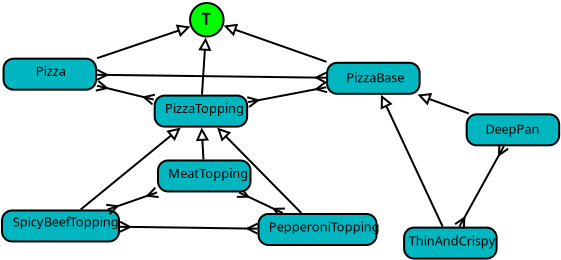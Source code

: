 <?xml version="1.0" encoding="UTF-8"?>
<dia:diagram xmlns:dia="http://www.lysator.liu.se/~alla/dia/">
  <dia:layer name="Tło" visible="true">
    <dia:group>
      <dia:object type="Geometric - Perfect Circle" version="0" id="O0">
        <dia:attribute name="obj_pos">
          <dia:point val="20.121,5.05"/>
        </dia:attribute>
        <dia:attribute name="obj_bb">
          <dia:rectangle val="20.071,5.0;21.846,6.775"/>
        </dia:attribute>
        <dia:attribute name="elem_corner">
          <dia:point val="20.121,5.05"/>
        </dia:attribute>
        <dia:attribute name="elem_width">
          <dia:real val="1.675"/>
        </dia:attribute>
        <dia:attribute name="elem_height">
          <dia:real val="1.675"/>
        </dia:attribute>
        <dia:attribute name="line_width">
          <dia:real val="0.1"/>
        </dia:attribute>
        <dia:attribute name="line_colour">
          <dia:color val="#000000"/>
        </dia:attribute>
        <dia:attribute name="fill_colour">
          <dia:color val="#00ff00"/>
        </dia:attribute>
        <dia:attribute name="show_background">
          <dia:boolean val="true"/>
        </dia:attribute>
        <dia:attribute name="line_style">
          <dia:enum val="0"/>
          <dia:real val="1"/>
        </dia:attribute>
        <dia:attribute name="flip_horizontal">
          <dia:boolean val="false"/>
        </dia:attribute>
        <dia:attribute name="flip_vertical">
          <dia:boolean val="false"/>
        </dia:attribute>
      </dia:object>
      <dia:object type="Standard - Text" version="1" id="O1">
        <dia:attribute name="obj_pos">
          <dia:point val="20.696,6.138"/>
        </dia:attribute>
        <dia:attribute name="obj_bb">
          <dia:rectangle val="20.696,5.46;21.194,6.633"/>
        </dia:attribute>
        <dia:attribute name="text">
          <dia:composite type="text">
            <dia:attribute name="string">
              <dia:string>#T#</dia:string>
            </dia:attribute>
            <dia:attribute name="font">
              <dia:font family="sans" style="80" name="Helvetica-Bold"/>
            </dia:attribute>
            <dia:attribute name="height">
              <dia:real val="1"/>
            </dia:attribute>
            <dia:attribute name="pos">
              <dia:point val="20.696,6.138"/>
            </dia:attribute>
            <dia:attribute name="color">
              <dia:color val="#000000"/>
            </dia:attribute>
            <dia:attribute name="alignment">
              <dia:enum val="0"/>
            </dia:attribute>
          </dia:composite>
        </dia:attribute>
        <dia:attribute name="valign">
          <dia:enum val="3"/>
        </dia:attribute>
      </dia:object>
    </dia:group>
    <dia:group>
      <dia:object type="Standard - Box" version="0" id="O2">
        <dia:attribute name="obj_pos">
          <dia:point val="10.795,7.835"/>
        </dia:attribute>
        <dia:attribute name="obj_bb">
          <dia:rectangle val="10.745,7.785;15.47,9.435"/>
        </dia:attribute>
        <dia:attribute name="elem_corner">
          <dia:point val="10.795,7.835"/>
        </dia:attribute>
        <dia:attribute name="elem_width">
          <dia:real val="4.625"/>
        </dia:attribute>
        <dia:attribute name="elem_height">
          <dia:real val="1.55"/>
        </dia:attribute>
        <dia:attribute name="inner_color">
          <dia:color val="#00b6c1"/>
        </dia:attribute>
        <dia:attribute name="show_background">
          <dia:boolean val="true"/>
        </dia:attribute>
        <dia:attribute name="corner_radius">
          <dia:real val="0.5"/>
        </dia:attribute>
      </dia:object>
      <dia:object type="Standard - Text" version="1" id="O3">
        <dia:attribute name="obj_pos">
          <dia:point val="12.407,8.685"/>
        </dia:attribute>
        <dia:attribute name="obj_bb">
          <dia:rectangle val="12.407,8.143;13.877,9.083"/>
        </dia:attribute>
        <dia:attribute name="text">
          <dia:composite type="text">
            <dia:attribute name="string">
              <dia:string>#Pizza#</dia:string>
            </dia:attribute>
            <dia:attribute name="font">
              <dia:font family="sans" style="0" name="Helvetica"/>
            </dia:attribute>
            <dia:attribute name="height">
              <dia:real val="0.8"/>
            </dia:attribute>
            <dia:attribute name="pos">
              <dia:point val="12.407,8.685"/>
            </dia:attribute>
            <dia:attribute name="color">
              <dia:color val="#000000"/>
            </dia:attribute>
            <dia:attribute name="alignment">
              <dia:enum val="0"/>
            </dia:attribute>
          </dia:composite>
        </dia:attribute>
        <dia:attribute name="valign">
          <dia:enum val="3"/>
        </dia:attribute>
      </dia:object>
    </dia:group>
    <dia:group>
      <dia:object type="Standard - Box" version="0" id="O4">
        <dia:attribute name="obj_pos">
          <dia:point val="26.972,8.041"/>
        </dia:attribute>
        <dia:attribute name="obj_bb">
          <dia:rectangle val="26.922,7.991;31.647,9.641"/>
        </dia:attribute>
        <dia:attribute name="elem_corner">
          <dia:point val="26.972,8.041"/>
        </dia:attribute>
        <dia:attribute name="elem_width">
          <dia:real val="4.625"/>
        </dia:attribute>
        <dia:attribute name="elem_height">
          <dia:real val="1.55"/>
        </dia:attribute>
        <dia:attribute name="inner_color">
          <dia:color val="#00b6c1"/>
        </dia:attribute>
        <dia:attribute name="show_background">
          <dia:boolean val="true"/>
        </dia:attribute>
        <dia:attribute name="corner_radius">
          <dia:real val="0.5"/>
        </dia:attribute>
      </dia:object>
      <dia:object type="Standard - Text" version="1" id="O5">
        <dia:attribute name="obj_pos">
          <dia:point val="27.935,9.016"/>
        </dia:attribute>
        <dia:attribute name="obj_bb">
          <dia:rectangle val="27.935,8.474;30.827,9.414"/>
        </dia:attribute>
        <dia:attribute name="text">
          <dia:composite type="text">
            <dia:attribute name="string">
              <dia:string>#PizzaBase#</dia:string>
            </dia:attribute>
            <dia:attribute name="font">
              <dia:font family="sans" style="0" name="Helvetica"/>
            </dia:attribute>
            <dia:attribute name="height">
              <dia:real val="0.8"/>
            </dia:attribute>
            <dia:attribute name="pos">
              <dia:point val="27.935,9.016"/>
            </dia:attribute>
            <dia:attribute name="color">
              <dia:color val="#000000"/>
            </dia:attribute>
            <dia:attribute name="alignment">
              <dia:enum val="0"/>
            </dia:attribute>
          </dia:composite>
        </dia:attribute>
        <dia:attribute name="valign">
          <dia:enum val="3"/>
        </dia:attribute>
      </dia:object>
    </dia:group>
    <dia:group>
      <dia:object type="Standard - Box" version="0" id="O6">
        <dia:attribute name="obj_pos">
          <dia:point val="18.35,9.679"/>
        </dia:attribute>
        <dia:attribute name="obj_bb">
          <dia:rectangle val="18.3,9.629;23.025,11.279"/>
        </dia:attribute>
        <dia:attribute name="elem_corner">
          <dia:point val="18.35,9.679"/>
        </dia:attribute>
        <dia:attribute name="elem_width">
          <dia:real val="4.625"/>
        </dia:attribute>
        <dia:attribute name="elem_height">
          <dia:real val="1.55"/>
        </dia:attribute>
        <dia:attribute name="inner_color">
          <dia:color val="#00b6c1"/>
        </dia:attribute>
        <dia:attribute name="show_background">
          <dia:boolean val="true"/>
        </dia:attribute>
        <dia:attribute name="corner_radius">
          <dia:real val="0.5"/>
        </dia:attribute>
      </dia:object>
      <dia:object type="Standard - Text" version="1" id="O7">
        <dia:attribute name="obj_pos">
          <dia:point val="18.862,10.554"/>
        </dia:attribute>
        <dia:attribute name="obj_bb">
          <dia:rectangle val="18.862,10.011;22.59,10.951"/>
        </dia:attribute>
        <dia:attribute name="text">
          <dia:composite type="text">
            <dia:attribute name="string">
              <dia:string>#PizzaTopping#</dia:string>
            </dia:attribute>
            <dia:attribute name="font">
              <dia:font family="sans" style="0" name="Helvetica"/>
            </dia:attribute>
            <dia:attribute name="height">
              <dia:real val="0.8"/>
            </dia:attribute>
            <dia:attribute name="pos">
              <dia:point val="18.862,10.554"/>
            </dia:attribute>
            <dia:attribute name="color">
              <dia:color val="#000000"/>
            </dia:attribute>
            <dia:attribute name="alignment">
              <dia:enum val="0"/>
            </dia:attribute>
          </dia:composite>
        </dia:attribute>
        <dia:attribute name="valign">
          <dia:enum val="3"/>
        </dia:attribute>
      </dia:object>
    </dia:group>
    <dia:object type="Standard - Line" version="0" id="O8">
      <dia:attribute name="obj_pos">
        <dia:point val="20.716,9.629"/>
      </dia:attribute>
      <dia:attribute name="obj_bb">
        <dia:rectangle val="20.399,6.691;21.403,9.682"/>
      </dia:attribute>
      <dia:attribute name="conn_endpoints">
        <dia:point val="20.716,9.629"/>
        <dia:point val="20.901,6.773"/>
      </dia:attribute>
      <dia:attribute name="numcp">
        <dia:int val="1"/>
      </dia:attribute>
      <dia:attribute name="end_arrow">
        <dia:enum val="2"/>
      </dia:attribute>
      <dia:attribute name="end_arrow_length">
        <dia:real val="0.5"/>
      </dia:attribute>
      <dia:attribute name="end_arrow_width">
        <dia:real val="0.5"/>
      </dia:attribute>
      <dia:connections>
        <dia:connection handle="0" to="O6" connection="8"/>
        <dia:connection handle="1" to="O0" connection="8"/>
      </dia:connections>
    </dia:object>
    <dia:object type="Standard - Line" version="0" id="O9">
      <dia:attribute name="obj_pos">
        <dia:point val="26.941,7.992"/>
      </dia:attribute>
      <dia:attribute name="obj_bb">
        <dia:rectangle val="21.579,5.692;27.005,8.056"/>
      </dia:attribute>
      <dia:attribute name="conn_endpoints">
        <dia:point val="26.941,7.992"/>
        <dia:point val="21.792,6.181"/>
      </dia:attribute>
      <dia:attribute name="numcp">
        <dia:int val="1"/>
      </dia:attribute>
      <dia:attribute name="end_arrow">
        <dia:enum val="2"/>
      </dia:attribute>
      <dia:attribute name="end_arrow_length">
        <dia:real val="0.5"/>
      </dia:attribute>
      <dia:attribute name="end_arrow_width">
        <dia:real val="0.5"/>
      </dia:attribute>
      <dia:connections>
        <dia:connection handle="0" to="O4" connection="8"/>
        <dia:connection handle="1" to="O0" connection="8"/>
      </dia:connections>
    </dia:object>
    <dia:object type="Standard - Line" version="0" id="O10">
      <dia:attribute name="obj_pos">
        <dia:point val="15.47,7.809"/>
      </dia:attribute>
      <dia:attribute name="obj_bb">
        <dia:rectangle val="15.406,5.737;20.347,7.873"/>
      </dia:attribute>
      <dia:attribute name="conn_endpoints">
        <dia:point val="15.47,7.809"/>
        <dia:point val="20.139,6.227"/>
      </dia:attribute>
      <dia:attribute name="numcp">
        <dia:int val="1"/>
      </dia:attribute>
      <dia:attribute name="end_arrow">
        <dia:enum val="2"/>
      </dia:attribute>
      <dia:attribute name="end_arrow_length">
        <dia:real val="0.5"/>
      </dia:attribute>
      <dia:attribute name="end_arrow_width">
        <dia:real val="0.5"/>
      </dia:attribute>
      <dia:connections>
        <dia:connection handle="0" to="O2" connection="8"/>
      </dia:connections>
    </dia:object>
    <dia:object type="Standard - Line" version="0" id="O11">
      <dia:attribute name="obj_pos">
        <dia:point val="18.3,9.878"/>
      </dia:attribute>
      <dia:attribute name="obj_bb">
        <dia:rectangle val="15.302,8.689;18.467,10.375"/>
      </dia:attribute>
      <dia:attribute name="conn_endpoints">
        <dia:point val="18.3,9.878"/>
        <dia:point val="15.469,9.187"/>
      </dia:attribute>
      <dia:attribute name="numcp">
        <dia:int val="1"/>
      </dia:attribute>
      <dia:attribute name="start_arrow">
        <dia:enum val="20"/>
      </dia:attribute>
      <dia:attribute name="start_arrow_length">
        <dia:real val="0.5"/>
      </dia:attribute>
      <dia:attribute name="start_arrow_width">
        <dia:real val="0.5"/>
      </dia:attribute>
      <dia:attribute name="end_arrow">
        <dia:enum val="20"/>
      </dia:attribute>
      <dia:attribute name="end_arrow_length">
        <dia:real val="0.5"/>
      </dia:attribute>
      <dia:attribute name="end_arrow_width">
        <dia:real val="0.5"/>
      </dia:attribute>
      <dia:connections>
        <dia:connection handle="0" to="O6" connection="8"/>
        <dia:connection handle="1" to="O2" connection="8"/>
      </dia:connections>
    </dia:object>
    <dia:object type="Standard - Line" version="0" id="O12">
      <dia:attribute name="obj_pos">
        <dia:point val="22.566,14.519"/>
      </dia:attribute>
      <dia:attribute name="obj_bb">
        <dia:rectangle val="22.308,14.046;25.015,16.027"/>
      </dia:attribute>
      <dia:attribute name="conn_endpoints">
        <dia:point val="22.566,14.519"/>
        <dia:point val="24.757,15.554"/>
      </dia:attribute>
      <dia:attribute name="numcp">
        <dia:int val="1"/>
      </dia:attribute>
      <dia:attribute name="start_arrow">
        <dia:enum val="20"/>
      </dia:attribute>
      <dia:attribute name="start_arrow_length">
        <dia:real val="0.5"/>
      </dia:attribute>
      <dia:attribute name="start_arrow_width">
        <dia:real val="0.5"/>
      </dia:attribute>
      <dia:attribute name="end_arrow">
        <dia:enum val="20"/>
      </dia:attribute>
      <dia:attribute name="end_arrow_length">
        <dia:real val="0.5"/>
      </dia:attribute>
      <dia:attribute name="end_arrow_width">
        <dia:real val="0.5"/>
      </dia:attribute>
      <dia:connections>
        <dia:connection handle="0" to="O23" connection="8"/>
        <dia:connection handle="1" to="O21" connection="8"/>
      </dia:connections>
    </dia:object>
    <dia:object type="Standard - Line" version="0" id="O13">
      <dia:attribute name="obj_pos">
        <dia:point val="26.922,8.786"/>
      </dia:attribute>
      <dia:attribute name="obj_bb">
        <dia:rectangle val="15.413,8.14;26.979,9.287"/>
      </dia:attribute>
      <dia:attribute name="conn_endpoints">
        <dia:point val="26.922,8.786"/>
        <dia:point val="15.469,8.64"/>
      </dia:attribute>
      <dia:attribute name="numcp">
        <dia:int val="1"/>
      </dia:attribute>
      <dia:attribute name="start_arrow">
        <dia:enum val="20"/>
      </dia:attribute>
      <dia:attribute name="start_arrow_length">
        <dia:real val="0.5"/>
      </dia:attribute>
      <dia:attribute name="start_arrow_width">
        <dia:real val="0.5"/>
      </dia:attribute>
      <dia:attribute name="end_arrow">
        <dia:enum val="20"/>
      </dia:attribute>
      <dia:attribute name="end_arrow_length">
        <dia:real val="0.5"/>
      </dia:attribute>
      <dia:attribute name="end_arrow_width">
        <dia:real val="0.5"/>
      </dia:attribute>
      <dia:connections>
        <dia:connection handle="0" to="O4" connection="8"/>
        <dia:connection handle="1" to="O2" connection="8"/>
      </dia:connections>
    </dia:object>
    <dia:group>
      <dia:object type="Standard - Box" version="0" id="O14">
        <dia:attribute name="obj_pos">
          <dia:point val="30.822,16.279"/>
        </dia:attribute>
        <dia:attribute name="obj_bb">
          <dia:rectangle val="30.772,16.229;35.497,17.879"/>
        </dia:attribute>
        <dia:attribute name="elem_corner">
          <dia:point val="30.822,16.279"/>
        </dia:attribute>
        <dia:attribute name="elem_width">
          <dia:real val="4.625"/>
        </dia:attribute>
        <dia:attribute name="elem_height">
          <dia:real val="1.55"/>
        </dia:attribute>
        <dia:attribute name="inner_color">
          <dia:color val="#00b6c1"/>
        </dia:attribute>
        <dia:attribute name="show_background">
          <dia:boolean val="true"/>
        </dia:attribute>
        <dia:attribute name="corner_radius">
          <dia:real val="0.5"/>
        </dia:attribute>
      </dia:object>
      <dia:object type="Standard - Text" version="1" id="O15">
        <dia:attribute name="obj_pos">
          <dia:point val="31.06,17.179"/>
        </dia:attribute>
        <dia:attribute name="obj_bb">
          <dia:rectangle val="31.06,16.637;35.29,17.576"/>
        </dia:attribute>
        <dia:attribute name="text">
          <dia:composite type="text">
            <dia:attribute name="string">
              <dia:string>#ThinAndCrispy#</dia:string>
            </dia:attribute>
            <dia:attribute name="font">
              <dia:font family="sans" style="0" name="Helvetica"/>
            </dia:attribute>
            <dia:attribute name="height">
              <dia:real val="0.8"/>
            </dia:attribute>
            <dia:attribute name="pos">
              <dia:point val="31.06,17.179"/>
            </dia:attribute>
            <dia:attribute name="color">
              <dia:color val="#000000"/>
            </dia:attribute>
            <dia:attribute name="alignment">
              <dia:enum val="0"/>
            </dia:attribute>
          </dia:composite>
        </dia:attribute>
        <dia:attribute name="valign">
          <dia:enum val="3"/>
        </dia:attribute>
      </dia:object>
    </dia:group>
    <dia:group>
      <dia:object type="Standard - Box" version="0" id="O16">
        <dia:attribute name="obj_pos">
          <dia:point val="33.95,10.617"/>
        </dia:attribute>
        <dia:attribute name="obj_bb">
          <dia:rectangle val="33.9,10.566;38.625,12.216"/>
        </dia:attribute>
        <dia:attribute name="elem_corner">
          <dia:point val="33.95,10.617"/>
        </dia:attribute>
        <dia:attribute name="elem_width">
          <dia:real val="4.625"/>
        </dia:attribute>
        <dia:attribute name="elem_height">
          <dia:real val="1.55"/>
        </dia:attribute>
        <dia:attribute name="inner_color">
          <dia:color val="#00b6c1"/>
        </dia:attribute>
        <dia:attribute name="show_background">
          <dia:boolean val="true"/>
        </dia:attribute>
        <dia:attribute name="corner_radius">
          <dia:real val="0.5"/>
        </dia:attribute>
      </dia:object>
      <dia:object type="Standard - Text" version="1" id="O17">
        <dia:attribute name="obj_pos">
          <dia:point val="34.887,11.591"/>
        </dia:attribute>
        <dia:attribute name="obj_bb">
          <dia:rectangle val="34.887,11.049;37.482,11.989"/>
        </dia:attribute>
        <dia:attribute name="text">
          <dia:composite type="text">
            <dia:attribute name="string">
              <dia:string>#DeepPan#</dia:string>
            </dia:attribute>
            <dia:attribute name="font">
              <dia:font family="sans" style="0" name="Helvetica"/>
            </dia:attribute>
            <dia:attribute name="height">
              <dia:real val="0.8"/>
            </dia:attribute>
            <dia:attribute name="pos">
              <dia:point val="34.887,11.591"/>
            </dia:attribute>
            <dia:attribute name="color">
              <dia:color val="#000000"/>
            </dia:attribute>
            <dia:attribute name="alignment">
              <dia:enum val="0"/>
            </dia:attribute>
          </dia:composite>
        </dia:attribute>
        <dia:attribute name="valign">
          <dia:enum val="3"/>
        </dia:attribute>
      </dia:object>
    </dia:group>
    <dia:object type="Standard - Line" version="0" id="O18">
      <dia:attribute name="obj_pos">
        <dia:point val="32.749,16.229"/>
      </dia:attribute>
      <dia:attribute name="obj_bb">
        <dia:rectangle val="29.196,9.385;32.816,16.295"/>
      </dia:attribute>
      <dia:attribute name="conn_endpoints">
        <dia:point val="32.749,16.229"/>
        <dia:point val="29.67,9.642"/>
      </dia:attribute>
      <dia:attribute name="numcp">
        <dia:int val="1"/>
      </dia:attribute>
      <dia:attribute name="end_arrow">
        <dia:enum val="2"/>
      </dia:attribute>
      <dia:attribute name="end_arrow_length">
        <dia:real val="0.5"/>
      </dia:attribute>
      <dia:attribute name="end_arrow_width">
        <dia:real val="0.5"/>
      </dia:attribute>
      <dia:connections>
        <dia:connection handle="0" to="O14" connection="8"/>
        <dia:connection handle="1" to="O4" connection="8"/>
      </dia:connections>
    </dia:object>
    <dia:object type="Standard - Line" version="0" id="O19">
      <dia:attribute name="obj_pos">
        <dia:point val="34.026,10.566"/>
      </dia:attribute>
      <dia:attribute name="obj_bb">
        <dia:rectangle val="31.3,9.155;34.09,10.631"/>
      </dia:attribute>
      <dia:attribute name="conn_endpoints">
        <dia:point val="34.026,10.566"/>
        <dia:point val="31.52,9.642"/>
      </dia:attribute>
      <dia:attribute name="numcp">
        <dia:int val="1"/>
      </dia:attribute>
      <dia:attribute name="end_arrow">
        <dia:enum val="2"/>
      </dia:attribute>
      <dia:attribute name="end_arrow_length">
        <dia:real val="0.5"/>
      </dia:attribute>
      <dia:attribute name="end_arrow_width">
        <dia:real val="0.5"/>
      </dia:attribute>
      <dia:connections>
        <dia:connection handle="0" to="O16" connection="8"/>
        <dia:connection handle="1" to="O4" connection="8"/>
      </dia:connections>
    </dia:object>
    <dia:object type="Standard - Line" version="0" id="O20">
      <dia:attribute name="obj_pos">
        <dia:point val="14.651,15.374"/>
      </dia:attribute>
      <dia:attribute name="obj_bb">
        <dia:rectangle val="14.581,10.861;20.009,15.444"/>
      </dia:attribute>
      <dia:attribute name="conn_endpoints">
        <dia:point val="14.651,15.374"/>
        <dia:point val="19.654,11.279"/>
      </dia:attribute>
      <dia:attribute name="numcp">
        <dia:int val="1"/>
      </dia:attribute>
      <dia:attribute name="end_arrow">
        <dia:enum val="2"/>
      </dia:attribute>
      <dia:attribute name="end_arrow_length">
        <dia:real val="0.5"/>
      </dia:attribute>
      <dia:attribute name="end_arrow_width">
        <dia:real val="0.5"/>
      </dia:attribute>
      <dia:connections>
        <dia:connection handle="0" to="O25" connection="8"/>
        <dia:connection handle="1" to="O6" connection="8"/>
      </dia:connections>
    </dia:object>
    <dia:group>
      <dia:object type="Standard - Box" version="0" id="O21">
        <dia:attribute name="obj_pos">
          <dia:point val="23.542,15.599"/>
        </dia:attribute>
        <dia:attribute name="obj_bb">
          <dia:rectangle val="23.492,15.549;29.495,17.199"/>
        </dia:attribute>
        <dia:attribute name="elem_corner">
          <dia:point val="23.542,15.599"/>
        </dia:attribute>
        <dia:attribute name="elem_width">
          <dia:real val="5.902"/>
        </dia:attribute>
        <dia:attribute name="elem_height">
          <dia:real val="1.55"/>
        </dia:attribute>
        <dia:attribute name="inner_color">
          <dia:color val="#00b6c1"/>
        </dia:attribute>
        <dia:attribute name="show_background">
          <dia:boolean val="true"/>
        </dia:attribute>
        <dia:attribute name="corner_radius">
          <dia:real val="0.5"/>
        </dia:attribute>
      </dia:object>
      <dia:object type="Standard - Text" version="1" id="O22">
        <dia:attribute name="obj_pos">
          <dia:point val="24.055,16.474"/>
        </dia:attribute>
        <dia:attribute name="obj_bb">
          <dia:rectangle val="24.055,15.931;29.222,16.872"/>
        </dia:attribute>
        <dia:attribute name="text">
          <dia:composite type="text">
            <dia:attribute name="string">
              <dia:string>#PepperoniTopping#</dia:string>
            </dia:attribute>
            <dia:attribute name="font">
              <dia:font family="sans" style="0" name="Helvetica"/>
            </dia:attribute>
            <dia:attribute name="height">
              <dia:real val="0.8"/>
            </dia:attribute>
            <dia:attribute name="pos">
              <dia:point val="24.055,16.474"/>
            </dia:attribute>
            <dia:attribute name="color">
              <dia:color val="#000000"/>
            </dia:attribute>
            <dia:attribute name="alignment">
              <dia:enum val="0"/>
            </dia:attribute>
          </dia:composite>
        </dia:attribute>
        <dia:attribute name="valign">
          <dia:enum val="3"/>
        </dia:attribute>
      </dia:object>
    </dia:group>
    <dia:group>
      <dia:object type="Standard - Box" version="0" id="O23">
        <dia:attribute name="obj_pos">
          <dia:point val="18.517,12.924"/>
        </dia:attribute>
        <dia:attribute name="obj_bb">
          <dia:rectangle val="18.467,12.874;23.192,14.524"/>
        </dia:attribute>
        <dia:attribute name="elem_corner">
          <dia:point val="18.517,12.924"/>
        </dia:attribute>
        <dia:attribute name="elem_width">
          <dia:real val="4.625"/>
        </dia:attribute>
        <dia:attribute name="elem_height">
          <dia:real val="1.55"/>
        </dia:attribute>
        <dia:attribute name="inner_color">
          <dia:color val="#00b6c1"/>
        </dia:attribute>
        <dia:attribute name="show_background">
          <dia:boolean val="true"/>
        </dia:attribute>
        <dia:attribute name="corner_radius">
          <dia:real val="0.5"/>
        </dia:attribute>
      </dia:object>
      <dia:object type="Standard - Text" version="1" id="O24">
        <dia:attribute name="obj_pos">
          <dia:point val="19.03,13.799"/>
        </dia:attribute>
        <dia:attribute name="obj_bb">
          <dia:rectangle val="19.03,13.257;22.735,14.197"/>
        </dia:attribute>
        <dia:attribute name="text">
          <dia:composite type="text">
            <dia:attribute name="string">
              <dia:string>#MeatTopping#</dia:string>
            </dia:attribute>
            <dia:attribute name="font">
              <dia:font family="sans" style="0" name="Helvetica"/>
            </dia:attribute>
            <dia:attribute name="height">
              <dia:real val="0.8"/>
            </dia:attribute>
            <dia:attribute name="pos">
              <dia:point val="19.03,13.799"/>
            </dia:attribute>
            <dia:attribute name="color">
              <dia:color val="#000000"/>
            </dia:attribute>
            <dia:attribute name="alignment">
              <dia:enum val="0"/>
            </dia:attribute>
          </dia:composite>
        </dia:attribute>
        <dia:attribute name="valign">
          <dia:enum val="3"/>
        </dia:attribute>
      </dia:object>
    </dia:group>
    <dia:group>
      <dia:object type="Standard - Box" version="0" id="O25">
        <dia:attribute name="obj_pos">
          <dia:point val="10.717,15.424"/>
        </dia:attribute>
        <dia:attribute name="obj_bb">
          <dia:rectangle val="10.667,15.374;16.62,17.024"/>
        </dia:attribute>
        <dia:attribute name="elem_corner">
          <dia:point val="10.717,15.424"/>
        </dia:attribute>
        <dia:attribute name="elem_width">
          <dia:real val="5.852"/>
        </dia:attribute>
        <dia:attribute name="elem_height">
          <dia:real val="1.55"/>
        </dia:attribute>
        <dia:attribute name="inner_color">
          <dia:color val="#00b6c1"/>
        </dia:attribute>
        <dia:attribute name="show_background">
          <dia:boolean val="true"/>
        </dia:attribute>
        <dia:attribute name="corner_radius">
          <dia:real val="0.5"/>
        </dia:attribute>
      </dia:object>
      <dia:object type="Standard - Text" version="1" id="O26">
        <dia:attribute name="obj_pos">
          <dia:point val="11.255,16.224"/>
        </dia:attribute>
        <dia:attribute name="obj_bb">
          <dia:rectangle val="11.255,15.681;16.405,16.622"/>
        </dia:attribute>
        <dia:attribute name="text">
          <dia:composite type="text">
            <dia:attribute name="string">
              <dia:string>#SpicyBeefTopping#</dia:string>
            </dia:attribute>
            <dia:attribute name="font">
              <dia:font family="sans" style="0" name="Helvetica"/>
            </dia:attribute>
            <dia:attribute name="height">
              <dia:real val="0.8"/>
            </dia:attribute>
            <dia:attribute name="pos">
              <dia:point val="11.255,16.224"/>
            </dia:attribute>
            <dia:attribute name="color">
              <dia:color val="#000000"/>
            </dia:attribute>
            <dia:attribute name="alignment">
              <dia:enum val="0"/>
            </dia:attribute>
          </dia:composite>
        </dia:attribute>
        <dia:attribute name="valign">
          <dia:enum val="3"/>
        </dia:attribute>
      </dia:object>
    </dia:group>
    <dia:object type="Standard - Line" version="0" id="O27">
      <dia:attribute name="obj_pos">
        <dia:point val="25.681,15.549"/>
      </dia:attribute>
      <dia:attribute name="obj_bb">
        <dia:rectangle val="21.083,10.892;25.752,15.62"/>
      </dia:attribute>
      <dia:attribute name="conn_endpoints">
        <dia:point val="25.681,15.549"/>
        <dia:point val="21.474,11.278"/>
      </dia:attribute>
      <dia:attribute name="numcp">
        <dia:int val="1"/>
      </dia:attribute>
      <dia:attribute name="end_arrow">
        <dia:enum val="2"/>
      </dia:attribute>
      <dia:attribute name="end_arrow_length">
        <dia:real val="0.5"/>
      </dia:attribute>
      <dia:attribute name="end_arrow_width">
        <dia:real val="0.5"/>
      </dia:attribute>
      <dia:connections>
        <dia:connection handle="0" to="O21" connection="8"/>
        <dia:connection handle="1" to="O6" connection="8"/>
      </dia:connections>
    </dia:object>
    <dia:object type="Standard - Line" version="0" id="O28">
      <dia:attribute name="obj_pos">
        <dia:point val="20.787,12.874"/>
      </dia:attribute>
      <dia:attribute name="obj_bb">
        <dia:rectangle val="20.203,11.203;21.207,12.927"/>
      </dia:attribute>
      <dia:attribute name="conn_endpoints">
        <dia:point val="20.787,12.874"/>
        <dia:point val="20.705,11.279"/>
      </dia:attribute>
      <dia:attribute name="numcp">
        <dia:int val="1"/>
      </dia:attribute>
      <dia:attribute name="end_arrow">
        <dia:enum val="2"/>
      </dia:attribute>
      <dia:attribute name="end_arrow_length">
        <dia:real val="0.5"/>
      </dia:attribute>
      <dia:attribute name="end_arrow_width">
        <dia:real val="0.5"/>
      </dia:attribute>
      <dia:connections>
        <dia:connection handle="0" to="O23" connection="8"/>
        <dia:connection handle="1" to="O6" connection="8"/>
      </dia:connections>
    </dia:object>
    <dia:object type="Standard - Line" version="0" id="O29">
      <dia:attribute name="obj_pos">
        <dia:point val="16.008,15.376"/>
      </dia:attribute>
      <dia:attribute name="obj_bb">
        <dia:rectangle val="15.797,14.032;18.679,15.865"/>
      </dia:attribute>
      <dia:attribute name="conn_endpoints">
        <dia:point val="16.008,15.376"/>
        <dia:point val="18.467,14.521"/>
      </dia:attribute>
      <dia:attribute name="numcp">
        <dia:int val="1"/>
      </dia:attribute>
      <dia:attribute name="start_arrow">
        <dia:enum val="20"/>
      </dia:attribute>
      <dia:attribute name="start_arrow_length">
        <dia:real val="0.5"/>
      </dia:attribute>
      <dia:attribute name="start_arrow_width">
        <dia:real val="0.5"/>
      </dia:attribute>
      <dia:attribute name="end_arrow">
        <dia:enum val="20"/>
      </dia:attribute>
      <dia:attribute name="end_arrow_length">
        <dia:real val="0.5"/>
      </dia:attribute>
      <dia:attribute name="end_arrow_width">
        <dia:real val="0.5"/>
      </dia:attribute>
      <dia:connections>
        <dia:connection handle="0" to="O25" connection="8"/>
        <dia:connection handle="1" to="O23" connection="8"/>
      </dia:connections>
    </dia:object>
    <dia:object type="Standard - Line" version="0" id="O30">
      <dia:attribute name="obj_pos">
        <dia:point val="16.619,16.239"/>
      </dia:attribute>
      <dia:attribute name="obj_bb">
        <dia:rectangle val="16.562,15.739;23.549,16.834"/>
      </dia:attribute>
      <dia:attribute name="conn_endpoints">
        <dia:point val="16.619,16.239"/>
        <dia:point val="23.492,16.333"/>
      </dia:attribute>
      <dia:attribute name="numcp">
        <dia:int val="1"/>
      </dia:attribute>
      <dia:attribute name="start_arrow">
        <dia:enum val="20"/>
      </dia:attribute>
      <dia:attribute name="start_arrow_length">
        <dia:real val="0.5"/>
      </dia:attribute>
      <dia:attribute name="start_arrow_width">
        <dia:real val="0.5"/>
      </dia:attribute>
      <dia:attribute name="end_arrow">
        <dia:enum val="20"/>
      </dia:attribute>
      <dia:attribute name="end_arrow_length">
        <dia:real val="0.5"/>
      </dia:attribute>
      <dia:attribute name="end_arrow_width">
        <dia:real val="0.5"/>
      </dia:attribute>
      <dia:connections>
        <dia:connection handle="0" to="O25" connection="8"/>
        <dia:connection handle="1" to="O21" connection="8"/>
      </dia:connections>
    </dia:object>
    <dia:object type="Standard - Line" version="0" id="O31">
      <dia:attribute name="obj_pos">
        <dia:point val="23.024,10.005"/>
      </dia:attribute>
      <dia:attribute name="obj_bb">
        <dia:rectangle val="22.882,8.765;27.065,10.506"/>
      </dia:attribute>
      <dia:attribute name="conn_endpoints">
        <dia:point val="23.024,10.005"/>
        <dia:point val="26.922,9.265"/>
      </dia:attribute>
      <dia:attribute name="numcp">
        <dia:int val="1"/>
      </dia:attribute>
      <dia:attribute name="start_arrow">
        <dia:enum val="20"/>
      </dia:attribute>
      <dia:attribute name="start_arrow_length">
        <dia:real val="0.5"/>
      </dia:attribute>
      <dia:attribute name="start_arrow_width">
        <dia:real val="0.5"/>
      </dia:attribute>
      <dia:attribute name="end_arrow">
        <dia:enum val="20"/>
      </dia:attribute>
      <dia:attribute name="end_arrow_length">
        <dia:real val="0.5"/>
      </dia:attribute>
      <dia:attribute name="end_arrow_width">
        <dia:real val="0.5"/>
      </dia:attribute>
      <dia:connections>
        <dia:connection handle="0" to="O6" connection="8"/>
        <dia:connection handle="1" to="O4" connection="8"/>
      </dia:connections>
    </dia:object>
    <dia:object type="Standard - Line" version="0" id="O32">
      <dia:attribute name="obj_pos">
        <dia:point val="33.59,16.229"/>
      </dia:attribute>
      <dia:attribute name="obj_bb">
        <dia:rectangle val="33.128,11.931;36.269,16.515"/>
      </dia:attribute>
      <dia:attribute name="conn_endpoints">
        <dia:point val="33.59,16.229"/>
        <dia:point val="35.807,12.216"/>
      </dia:attribute>
      <dia:attribute name="numcp">
        <dia:int val="1"/>
      </dia:attribute>
      <dia:attribute name="start_arrow">
        <dia:enum val="20"/>
      </dia:attribute>
      <dia:attribute name="start_arrow_length">
        <dia:real val="0.5"/>
      </dia:attribute>
      <dia:attribute name="start_arrow_width">
        <dia:real val="0.5"/>
      </dia:attribute>
      <dia:attribute name="end_arrow">
        <dia:enum val="20"/>
      </dia:attribute>
      <dia:attribute name="end_arrow_length">
        <dia:real val="0.5"/>
      </dia:attribute>
      <dia:attribute name="end_arrow_width">
        <dia:real val="0.5"/>
      </dia:attribute>
      <dia:connections>
        <dia:connection handle="0" to="O14" connection="8"/>
        <dia:connection handle="1" to="O16" connection="8"/>
      </dia:connections>
    </dia:object>
  </dia:layer>
</dia:diagram>
